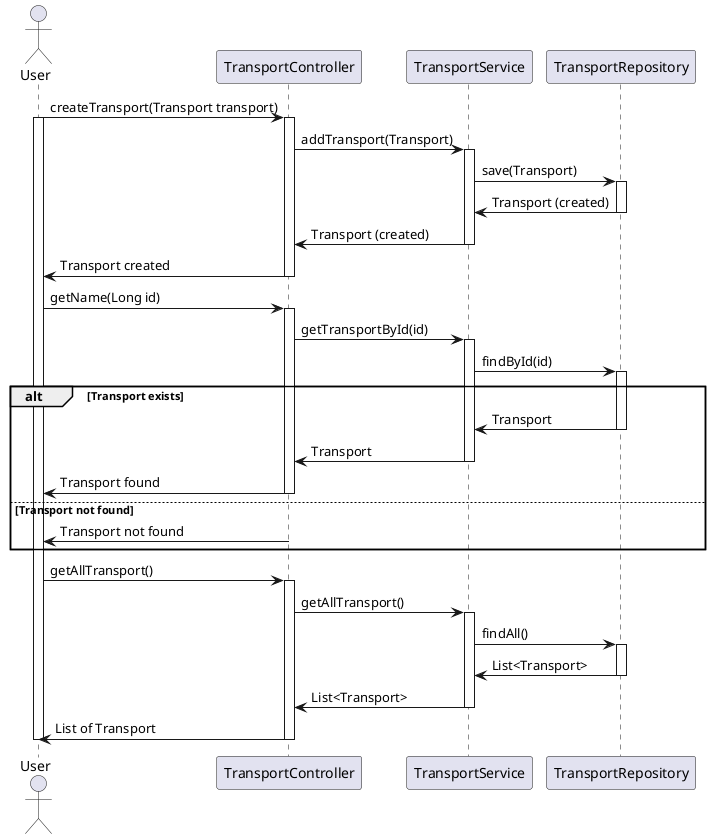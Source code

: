 @startuml
actor User
participant "TransportController" as Controller
participant "TransportService" as Service
participant "TransportRepository" as Repository


User -> Controller: createTransport(Transport transport)
activate User
activate Controller
Controller -> Service: addTransport(Transport)
activate Service
Service -> Repository: save(Transport)
activate Repository
Repository -> Service: Transport (created)
deactivate Repository
Service -> Controller: Transport (created)
deactivate Service
Controller -> User: Transport created
deactivate Controller


User -> Controller: getName(Long id)
activate Controller
Controller -> Service: getTransportById(id)
activate Service
Service -> Repository: findById(id)
activate Repository

alt Transport exists
    Repository -> Service: Transport
    deactivate Repository
    Service -> Controller: Transport
    deactivate Service
    Controller -> User: Transport found
deactivate Controller
else Transport not found

    Controller -> User: Transport not found
deactivate Controller
end


User -> Controller: getAllTransport()
activate Controller
Controller -> Service: getAllTransport()
activate Service
Service -> Repository: findAll()
activate Repository
Repository -> Service: List<Transport>
deactivate Repository
Service -> Controller: List<Transport>
deactivate Service
Controller -> User: List of Transport
deactivate Controller
deactivate User
@enduml
